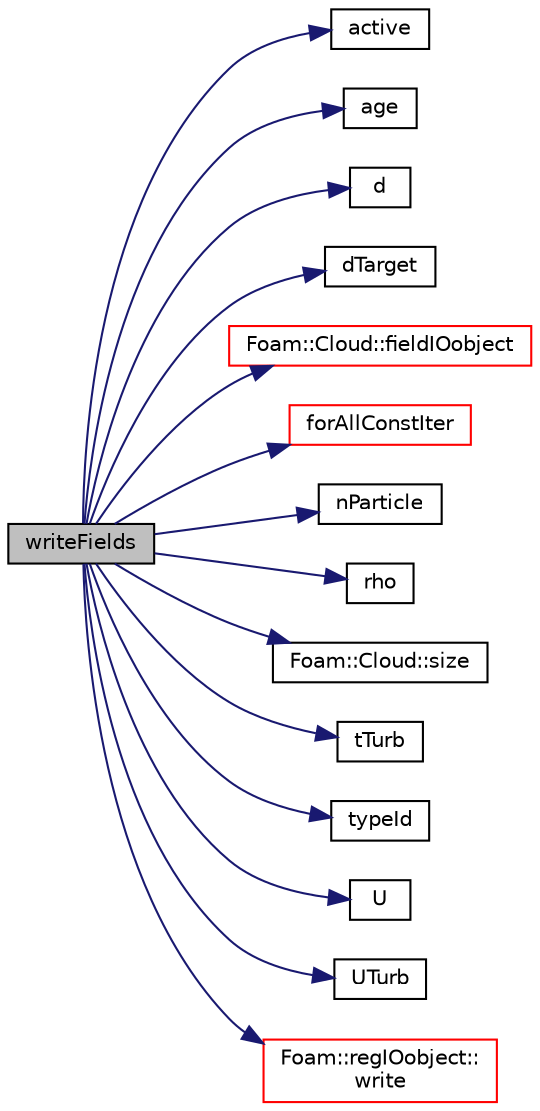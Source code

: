 digraph "writeFields"
{
  bgcolor="transparent";
  edge [fontname="Helvetica",fontsize="10",labelfontname="Helvetica",labelfontsize="10"];
  node [fontname="Helvetica",fontsize="10",shape=record];
  rankdir="LR";
  Node1 [label="writeFields",height=0.2,width=0.4,color="black", fillcolor="grey75", style="filled", fontcolor="black"];
  Node1 -> Node2 [color="midnightblue",fontsize="10",style="solid",fontname="Helvetica"];
  Node2 [label="active",height=0.2,width=0.4,color="black",URL="$a01256.html#a6fd1dc792a0b98e6530a7383d4ef3074",tooltip="Return const access to active flag. "];
  Node1 -> Node3 [color="midnightblue",fontsize="10",style="solid",fontname="Helvetica"];
  Node3 [label="age",height=0.2,width=0.4,color="black",URL="$a01256.html#a407f9acf262bd982fa286e54551f5913",tooltip="Return const access to the age. "];
  Node1 -> Node4 [color="midnightblue",fontsize="10",style="solid",fontname="Helvetica"];
  Node4 [label="d",height=0.2,width=0.4,color="black",URL="$a01256.html#a32cafc10ef1066f92a80e565110fce69",tooltip="Return const access to diameter. "];
  Node1 -> Node5 [color="midnightblue",fontsize="10",style="solid",fontname="Helvetica"];
  Node5 [label="dTarget",height=0.2,width=0.4,color="black",URL="$a01256.html#a72cefb2562566e148bd3c22e1cf3b712",tooltip="Return const access to target diameter. "];
  Node1 -> Node6 [color="midnightblue",fontsize="10",style="solid",fontname="Helvetica"];
  Node6 [label="Foam::Cloud::fieldIOobject",height=0.2,width=0.4,color="red",URL="$a00277.html#aeff14efb16617f98e54d9c0c0ac06a37",tooltip="Helper to construct IOobject for field and current time. "];
  Node1 -> Node7 [color="midnightblue",fontsize="10",style="solid",fontname="Helvetica"];
  Node7 [label="forAllConstIter",height=0.2,width=0.4,color="red",URL="$a03077.html#ae21e2836509b0fa7f7cedf6493b11b09"];
  Node1 -> Node8 [color="midnightblue",fontsize="10",style="solid",fontname="Helvetica"];
  Node8 [label="nParticle",height=0.2,width=0.4,color="black",URL="$a01256.html#a8795aa883866921f0185a00c4e985565",tooltip="Return const access to number of particles. "];
  Node1 -> Node9 [color="midnightblue",fontsize="10",style="solid",fontname="Helvetica"];
  Node9 [label="rho",height=0.2,width=0.4,color="black",URL="$a01256.html#a018c54daabae7530f0261ee245b36880",tooltip="Return const access to density. "];
  Node1 -> Node10 [color="midnightblue",fontsize="10",style="solid",fontname="Helvetica"];
  Node10 [label="Foam::Cloud::size",height=0.2,width=0.4,color="black",URL="$a00277.html#a65cea301e2d6033c43932d12d91c792f"];
  Node1 -> Node11 [color="midnightblue",fontsize="10",style="solid",fontname="Helvetica"];
  Node11 [label="tTurb",height=0.2,width=0.4,color="black",URL="$a01256.html#a6291835be83f0cb1a55b3b19e45f6645",tooltip="Return const access to time spent in turbulent eddy. "];
  Node1 -> Node12 [color="midnightblue",fontsize="10",style="solid",fontname="Helvetica"];
  Node12 [label="typeId",height=0.2,width=0.4,color="black",URL="$a01256.html#a55baadca0fb70f6adc55018b0e9c5235",tooltip="Return const access to type id. "];
  Node1 -> Node13 [color="midnightblue",fontsize="10",style="solid",fontname="Helvetica"];
  Node13 [label="U",height=0.2,width=0.4,color="black",URL="$a01256.html#a836d871041ff82c808364d73209840ae",tooltip="Return const access to velocity. "];
  Node1 -> Node14 [color="midnightblue",fontsize="10",style="solid",fontname="Helvetica"];
  Node14 [label="UTurb",height=0.2,width=0.4,color="black",URL="$a01256.html#a920c57859e60bd58f57afd1c4082db26",tooltip="Return const access to turbulent velocity fluctuation. "];
  Node1 -> Node15 [color="midnightblue",fontsize="10",style="solid",fontname="Helvetica"];
  Node15 [label="Foam::regIOobject::\lwrite",height=0.2,width=0.4,color="red",URL="$a02192.html#a6e5faa425b059eeb55cd904755791076",tooltip="Write using setting from DB. "];
}
